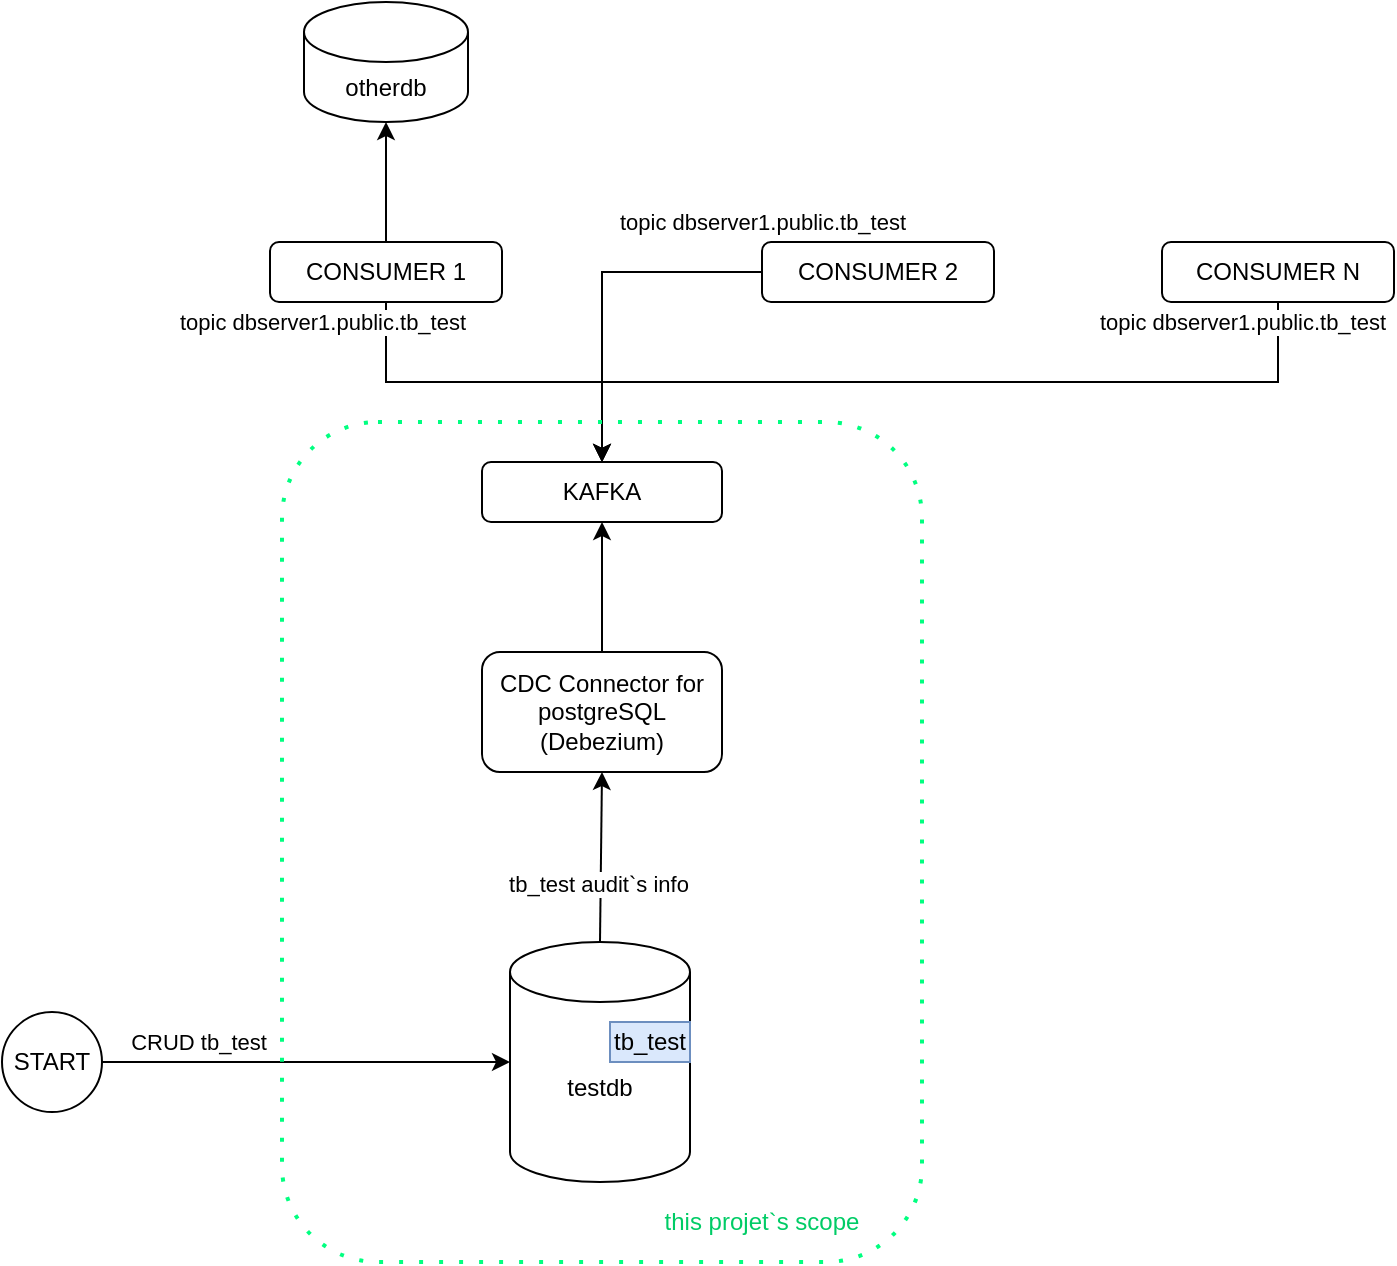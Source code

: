 <mxfile version="14.2.9" type="device"><diagram id="XfsCNoDe0aJqMN40DEh8" name="Page-1"><mxGraphModel dx="1038" dy="548" grid="1" gridSize="10" guides="1" tooltips="1" connect="1" arrows="1" fold="1" page="1" pageScale="1" pageWidth="827" pageHeight="1169" math="0" shadow="0"><root><mxCell id="0"/><mxCell id="1" parent="0"/><mxCell id="kp5UZw4BPhIGF7WvBZYP-1" value="testdb" style="shape=cylinder3;whiteSpace=wrap;html=1;boundedLbl=1;backgroundOutline=1;size=15;" vertex="1" parent="1"><mxGeometry x="364" y="730" width="90" height="120" as="geometry"/></mxCell><mxCell id="kp5UZw4BPhIGF7WvBZYP-2" value="tb_test" style="text;html=1;strokeColor=#6c8ebf;fillColor=#dae8fc;align=center;verticalAlign=middle;whiteSpace=wrap;rounded=0;" vertex="1" parent="1"><mxGeometry x="414" y="770" width="40" height="20" as="geometry"/></mxCell><mxCell id="kp5UZw4BPhIGF7WvBZYP-3" value="" style="endArrow=classic;html=1;exitX=0.5;exitY=0;exitDx=0;exitDy=0;exitPerimeter=0;entryX=0.5;entryY=1;entryDx=0;entryDy=0;" edge="1" parent="1" source="kp5UZw4BPhIGF7WvBZYP-1" target="kp5UZw4BPhIGF7WvBZYP-4"><mxGeometry width="50" height="50" relative="1" as="geometry"><mxPoint x="414" y="720" as="sourcePoint"/><mxPoint x="414" y="620" as="targetPoint"/></mxGeometry></mxCell><mxCell id="kp5UZw4BPhIGF7WvBZYP-8" value="&amp;nbsp;tb_test audit`s info&amp;nbsp;" style="edgeLabel;html=1;align=center;verticalAlign=middle;resizable=0;points=[];" vertex="1" connectable="0" parent="kp5UZw4BPhIGF7WvBZYP-3"><mxGeometry x="-0.32" y="2" relative="1" as="geometry"><mxPoint as="offset"/></mxGeometry></mxCell><mxCell id="kp5UZw4BPhIGF7WvBZYP-4" value="CDC Connector for postgreSQL&lt;br&gt;(Debezium)" style="rounded=1;whiteSpace=wrap;html=1;" vertex="1" parent="1"><mxGeometry x="350" y="585" width="120" height="60" as="geometry"/></mxCell><mxCell id="kp5UZw4BPhIGF7WvBZYP-5" value="" style="endArrow=classic;html=1;exitX=1;exitY=0.5;exitDx=0;exitDy=0;entryX=0;entryY=0.5;entryDx=0;entryDy=0;entryPerimeter=0;" edge="1" parent="1" source="kp5UZw4BPhIGF7WvBZYP-7" target="kp5UZw4BPhIGF7WvBZYP-1"><mxGeometry width="50" height="50" relative="1" as="geometry"><mxPoint x="170" y="790" as="sourcePoint"/><mxPoint x="360" y="790" as="targetPoint"/></mxGeometry></mxCell><mxCell id="kp5UZw4BPhIGF7WvBZYP-6" value="&amp;nbsp;CRUD tb_test&amp;nbsp;" style="edgeLabel;html=1;align=center;verticalAlign=middle;resizable=0;points=[];" vertex="1" connectable="0" parent="kp5UZw4BPhIGF7WvBZYP-5"><mxGeometry x="-0.379" y="3" relative="1" as="geometry"><mxPoint x="-16" y="-7" as="offset"/></mxGeometry></mxCell><mxCell id="kp5UZw4BPhIGF7WvBZYP-7" value="START" style="ellipse;whiteSpace=wrap;html=1;aspect=fixed;" vertex="1" parent="1"><mxGeometry x="110" y="765" width="50" height="50" as="geometry"/></mxCell><mxCell id="kp5UZw4BPhIGF7WvBZYP-9" value="" style="endArrow=classic;html=1;exitX=0.5;exitY=0;exitDx=0;exitDy=0;" edge="1" parent="1" source="kp5UZw4BPhIGF7WvBZYP-4" target="kp5UZw4BPhIGF7WvBZYP-10"><mxGeometry width="50" height="50" relative="1" as="geometry"><mxPoint x="390" y="390" as="sourcePoint"/><mxPoint x="410" y="480" as="targetPoint"/></mxGeometry></mxCell><mxCell id="kp5UZw4BPhIGF7WvBZYP-10" value="KAFKA" style="rounded=1;whiteSpace=wrap;html=1;" vertex="1" parent="1"><mxGeometry x="350" y="490" width="120" height="30" as="geometry"/></mxCell><mxCell id="kp5UZw4BPhIGF7WvBZYP-22" style="edgeStyle=orthogonalEdgeStyle;rounded=0;orthogonalLoop=1;jettySize=auto;html=1;" edge="1" parent="1" source="kp5UZw4BPhIGF7WvBZYP-15" target="kp5UZw4BPhIGF7WvBZYP-10"><mxGeometry relative="1" as="geometry"/></mxCell><mxCell id="kp5UZw4BPhIGF7WvBZYP-24" value="topic&amp;nbsp;dbserver1.public.tb_test" style="edgeLabel;html=1;align=center;verticalAlign=middle;resizable=0;points=[];" vertex="1" connectable="0" parent="kp5UZw4BPhIGF7WvBZYP-22"><mxGeometry x="-0.406" y="-5" relative="1" as="geometry"><mxPoint x="-48" y="-35" as="offset"/></mxGeometry></mxCell><mxCell id="kp5UZw4BPhIGF7WvBZYP-15" value="CONSUMER 1" style="rounded=1;whiteSpace=wrap;html=1;" vertex="1" parent="1"><mxGeometry x="244" y="380" width="116" height="30" as="geometry"/></mxCell><mxCell id="kp5UZw4BPhIGF7WvBZYP-23" style="edgeStyle=orthogonalEdgeStyle;rounded=0;orthogonalLoop=1;jettySize=auto;html=1;" edge="1" parent="1" source="kp5UZw4BPhIGF7WvBZYP-16" target="kp5UZw4BPhIGF7WvBZYP-10"><mxGeometry relative="1" as="geometry"/></mxCell><mxCell id="kp5UZw4BPhIGF7WvBZYP-16" value="CONSUMER 2" style="rounded=1;whiteSpace=wrap;html=1;" vertex="1" parent="1"><mxGeometry x="490" y="380" width="116" height="30" as="geometry"/></mxCell><mxCell id="kp5UZw4BPhIGF7WvBZYP-21" style="edgeStyle=orthogonalEdgeStyle;rounded=0;orthogonalLoop=1;jettySize=auto;html=1;exitX=0.5;exitY=1;exitDx=0;exitDy=0;" edge="1" parent="1" source="kp5UZw4BPhIGF7WvBZYP-17" target="kp5UZw4BPhIGF7WvBZYP-10"><mxGeometry relative="1" as="geometry"/></mxCell><mxCell id="kp5UZw4BPhIGF7WvBZYP-17" value="CONSUMER N" style="rounded=1;whiteSpace=wrap;html=1;" vertex="1" parent="1"><mxGeometry x="690" y="380" width="116" height="30" as="geometry"/></mxCell><mxCell id="kp5UZw4BPhIGF7WvBZYP-25" value="topic&amp;nbsp;dbserver1.public.tb_test" style="edgeLabel;html=1;align=center;verticalAlign=middle;resizable=0;points=[];" vertex="1" connectable="0" parent="1"><mxGeometry x="730" y="420" as="geometry"/></mxCell><mxCell id="kp5UZw4BPhIGF7WvBZYP-26" value="topic&amp;nbsp;dbserver1.public.tb_test" style="edgeLabel;html=1;align=center;verticalAlign=middle;resizable=0;points=[];" vertex="1" connectable="0" parent="1"><mxGeometry x="490" y="370" as="geometry"/></mxCell><mxCell id="kp5UZw4BPhIGF7WvBZYP-27" value="" style="endArrow=classic;html=1;exitX=0.5;exitY=0;exitDx=0;exitDy=0;" edge="1" parent="1" source="kp5UZw4BPhIGF7WvBZYP-15"><mxGeometry width="50" height="50" relative="1" as="geometry"><mxPoint x="390" y="490" as="sourcePoint"/><mxPoint x="302" y="320" as="targetPoint"/></mxGeometry></mxCell><mxCell id="kp5UZw4BPhIGF7WvBZYP-28" value="otherdb" style="shape=cylinder3;whiteSpace=wrap;html=1;boundedLbl=1;backgroundOutline=1;size=15;" vertex="1" parent="1"><mxGeometry x="261" y="260" width="82" height="60" as="geometry"/></mxCell><mxCell id="kp5UZw4BPhIGF7WvBZYP-30" value="" style="shape=ext;rounded=1;html=1;whiteSpace=wrap;dashed=1;dashPattern=1 4;fillColor=none;strokeWidth=2;strokeColor=#00FF80;" vertex="1" parent="1"><mxGeometry x="250" y="470" width="320" height="420" as="geometry"/></mxCell><mxCell id="kp5UZw4BPhIGF7WvBZYP-31" value="this projet`s scope" style="text;html=1;strokeColor=none;fillColor=none;align=center;verticalAlign=middle;whiteSpace=wrap;rounded=0;fontColor=#00CC66;" vertex="1" parent="1"><mxGeometry x="440" y="870" width="100" as="geometry"/></mxCell></root></mxGraphModel></diagram></mxfile>